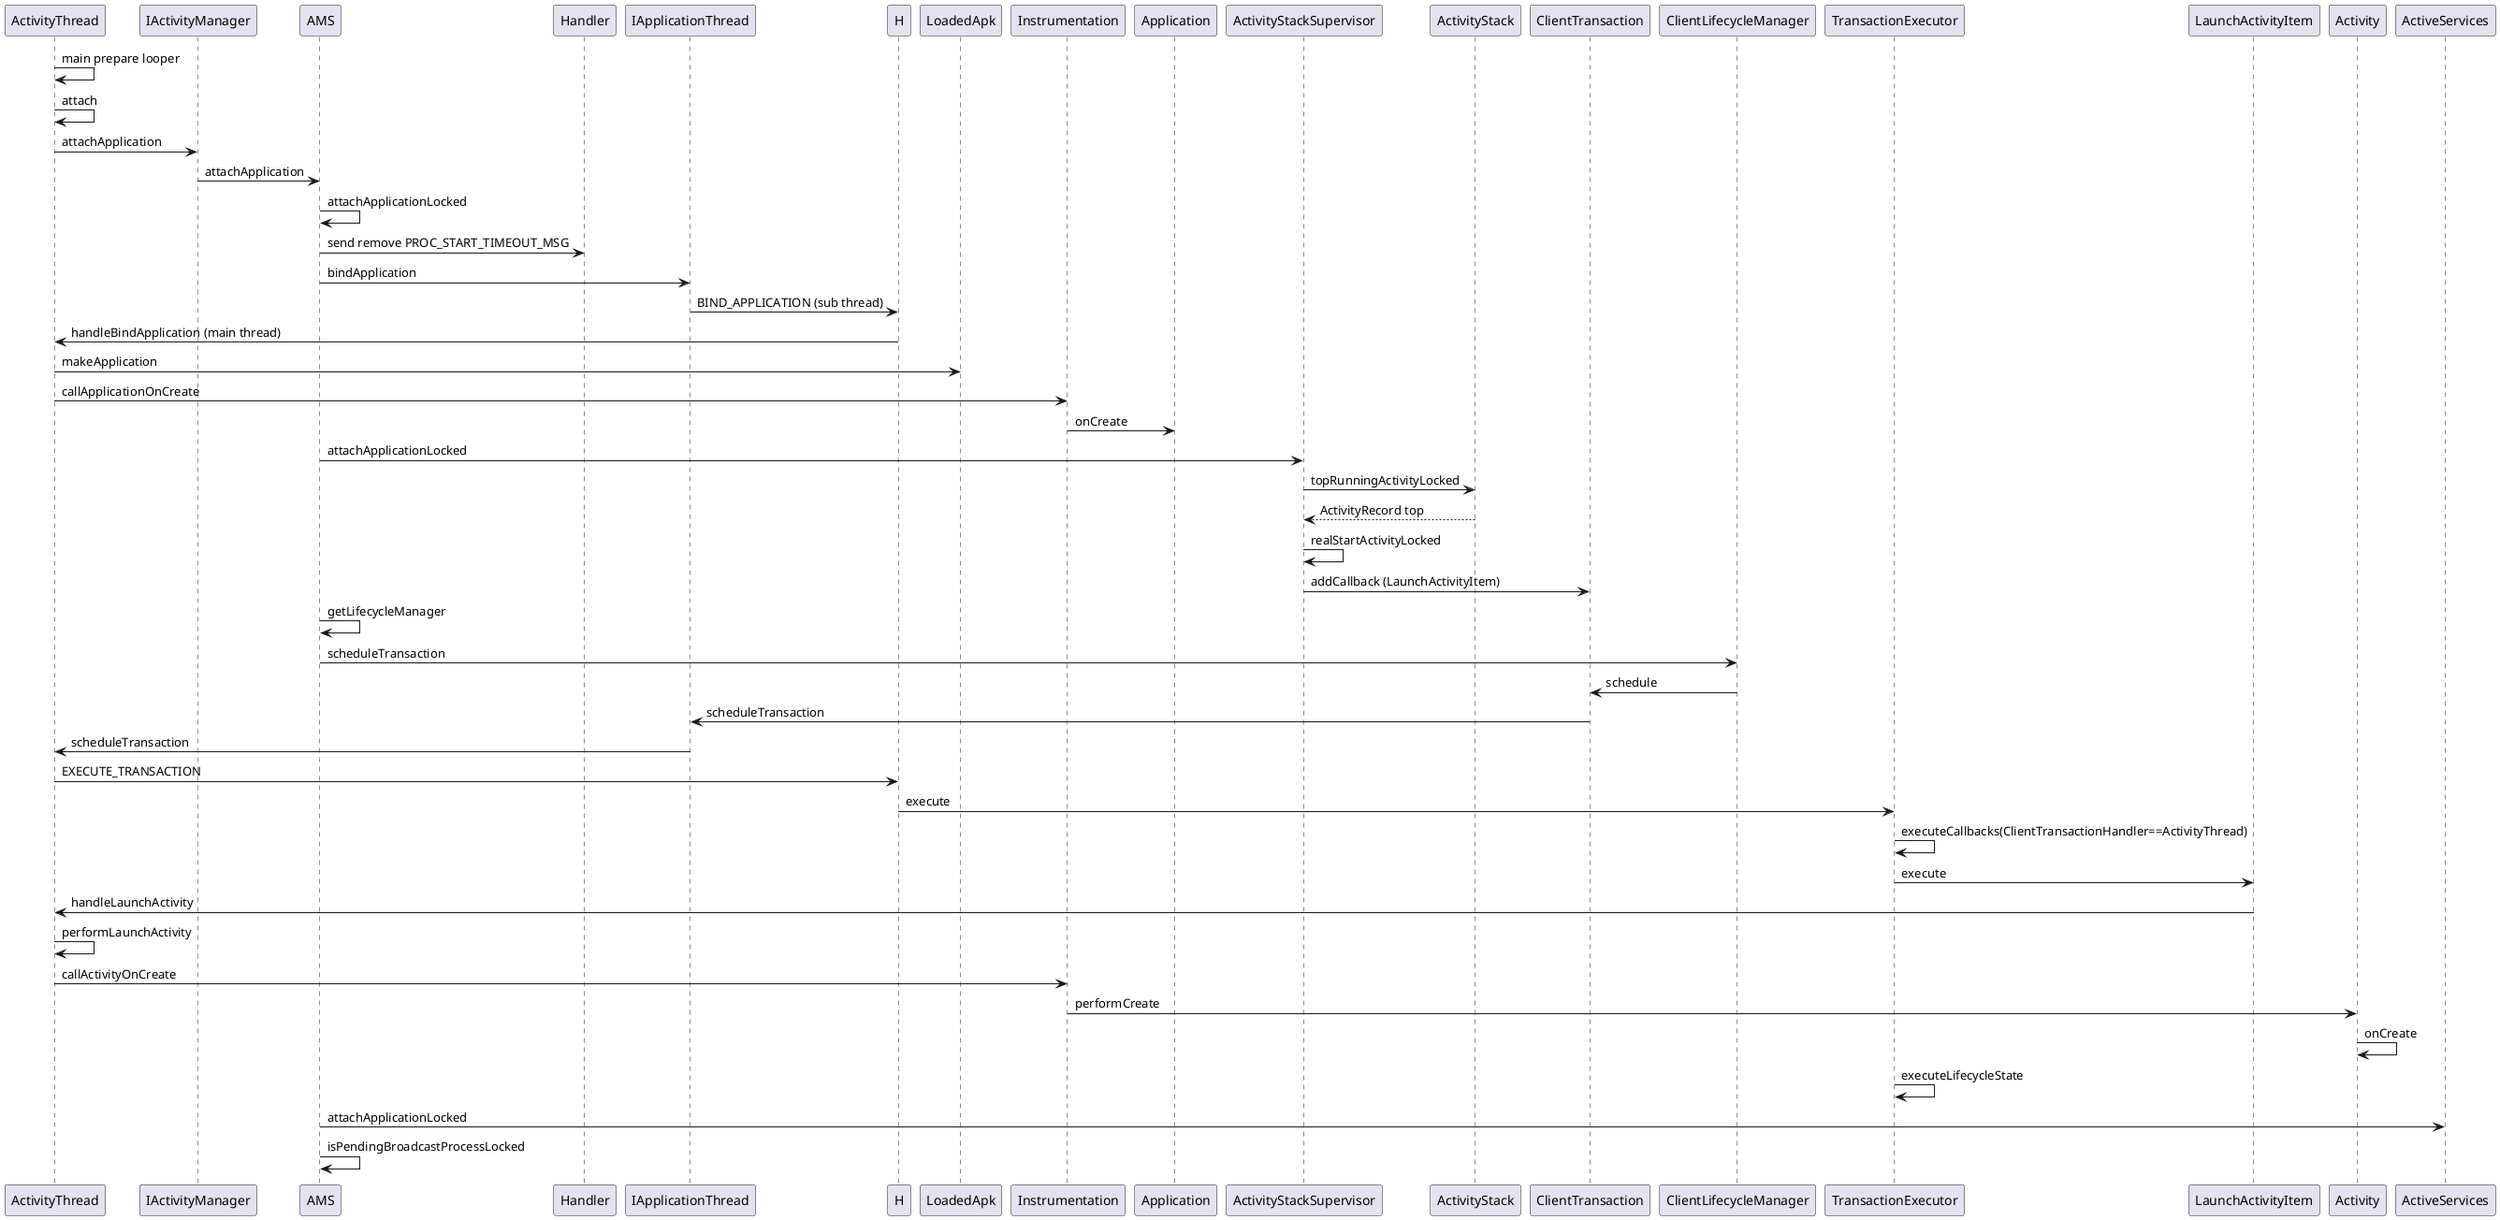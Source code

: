 @startuml
ActivityThread -> ActivityThread: main prepare looper
ActivityThread -> ActivityThread : attach
ActivityThread -> IActivityManager: attachApplication

IActivityManager -> AMS: attachApplication
AMS -> AMS: attachApplicationLocked
AMS -> Handler:send remove PROC_START_TIMEOUT_MSG
AMS -> IApplicationThread: bindApplication
IApplicationThread -> H:BIND_APPLICATION (sub thread)
H -> ActivityThread: handleBindApplication (main thread)
ActivityThread -> LoadedApk: makeApplication
ActivityThread -> Instrumentation: callApplicationOnCreate
Instrumentation -> Application: onCreate

'APP is ok, next do start components'
'Activity '
AMS -> ActivityStackSupervisor: attachApplicationLocked
'focused stack'
ActivityStackSupervisor -> ActivityStack: topRunningActivityLocked
ActivityStack --> ActivityStackSupervisor: ActivityRecord top
ActivityStackSupervisor -> ActivityStackSupervisor: realStartActivityLocked
ActivityStackSupervisor -> ClientTransaction: addCallback (LaunchActivityItem)

'perform onCreate of Activity'
AMS -> AMS: getLifecycleManager
AMS -> ClientLifecycleManager: scheduleTransaction
ClientLifecycleManager -> ClientTransaction: schedule
ClientTransaction -> IApplicationThread: scheduleTransaction
IApplicationThread -> ActivityThread: scheduleTransaction
ActivityThread -> H: EXECUTE_TRANSACTION
H -> TransactionExecutor: execute
TransactionExecutor -> TransactionExecutor: executeCallbacks(ClientTransactionHandler==ActivityThread)
TransactionExecutor -> LaunchActivityItem: execute
LaunchActivityItem -> ActivityThread: handleLaunchActivity
ActivityThread -> ActivityThread: performLaunchActivity
ActivityThread -> Instrumentation: callActivityOnCreate
Instrumentation -> Activity: performCreate
Activity -> Activity: onCreate

TransactionExecutor -> TransactionExecutor:executeLifecycleState


'Service'
AMS -> ActiveServices: attachApplicationLocked
'Broadcast'
AMS -> AMS: isPendingBroadcastProcessLocked

@enduml